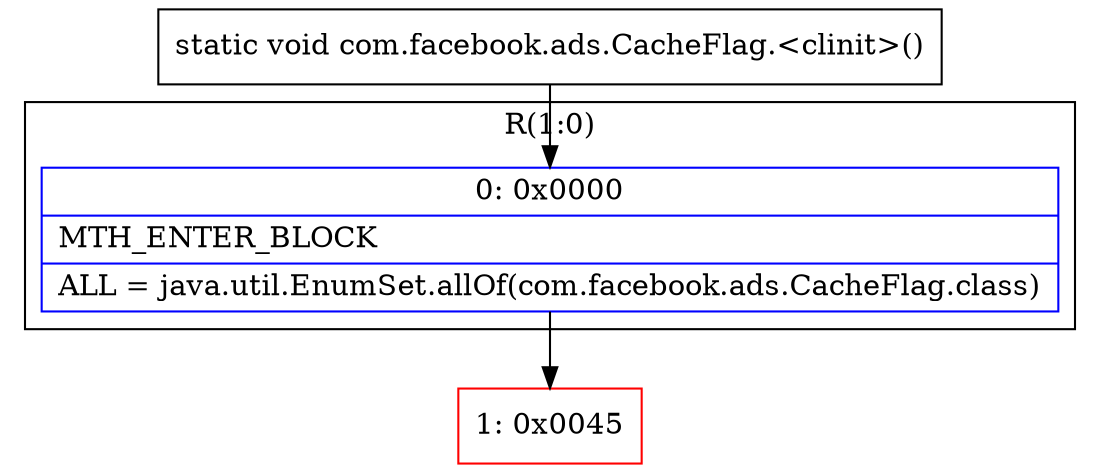 digraph "CFG forcom.facebook.ads.CacheFlag.\<clinit\>()V" {
subgraph cluster_Region_170924072 {
label = "R(1:0)";
node [shape=record,color=blue];
Node_0 [shape=record,label="{0\:\ 0x0000|MTH_ENTER_BLOCK\l|ALL = java.util.EnumSet.allOf(com.facebook.ads.CacheFlag.class)\l}"];
}
Node_1 [shape=record,color=red,label="{1\:\ 0x0045}"];
MethodNode[shape=record,label="{static void com.facebook.ads.CacheFlag.\<clinit\>() }"];
MethodNode -> Node_0;
Node_0 -> Node_1;
}


